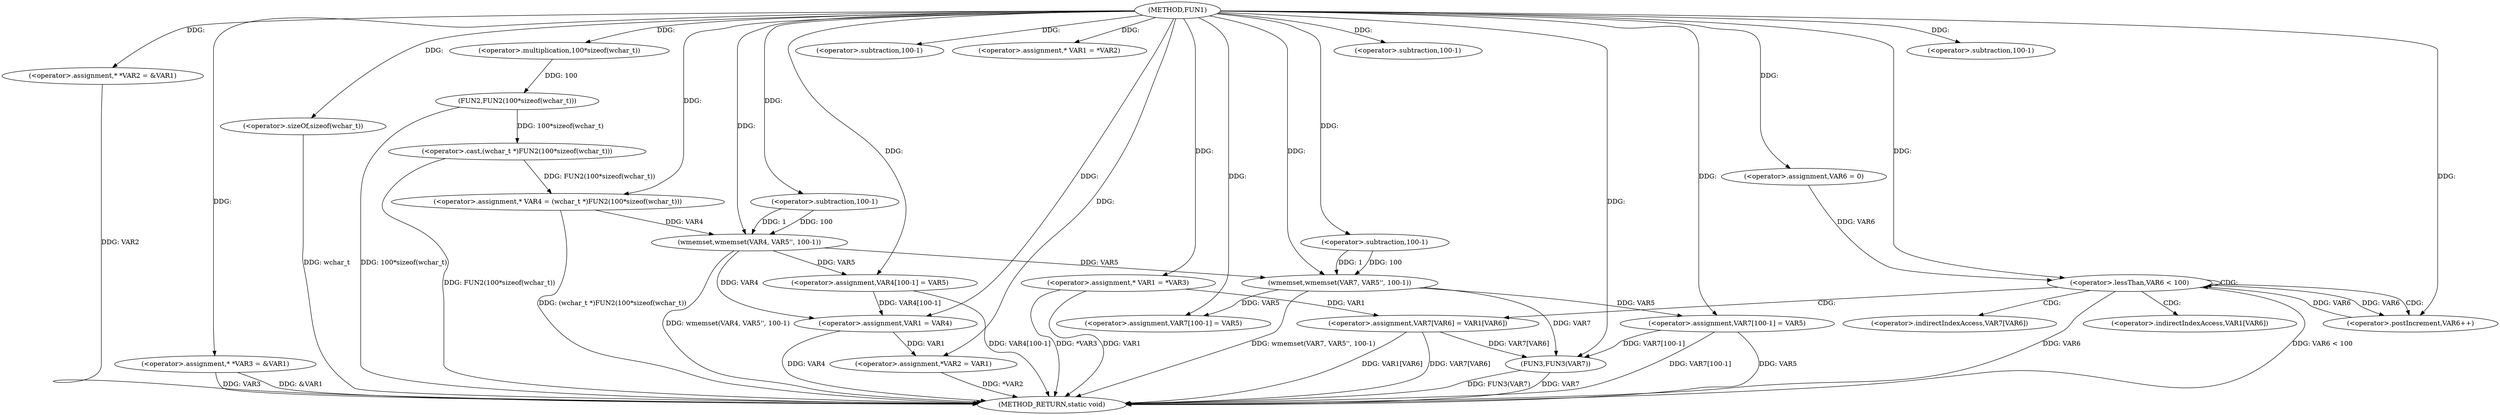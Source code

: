 digraph FUN1 {  
"1000100" [label = "(METHOD,FUN1)" ]
"1000197" [label = "(METHOD_RETURN,static void)" ]
"1000104" [label = "(<operator>.assignment,* *VAR2 = &VAR1)" ]
"1000109" [label = "(<operator>.assignment,* *VAR3 = &VAR1)" ]
"1000114" [label = "(<operator>.assignment,* VAR4 = (wchar_t *)FUN2(100*sizeof(wchar_t)))" ]
"1000116" [label = "(<operator>.cast,(wchar_t *)FUN2(100*sizeof(wchar_t)))" ]
"1000118" [label = "(FUN2,FUN2(100*sizeof(wchar_t)))" ]
"1000119" [label = "(<operator>.multiplication,100*sizeof(wchar_t))" ]
"1000121" [label = "(<operator>.sizeOf,sizeof(wchar_t))" ]
"1000123" [label = "(wmemset,wmemset(VAR4, VAR5'', 100-1))" ]
"1000126" [label = "(<operator>.subtraction,100-1)" ]
"1000129" [label = "(<operator>.assignment,VAR4[100-1] = VAR5)" ]
"1000132" [label = "(<operator>.subtraction,100-1)" ]
"1000138" [label = "(<operator>.assignment,* VAR1 = *VAR2)" ]
"1000142" [label = "(<operator>.assignment,VAR1 = VAR4)" ]
"1000145" [label = "(<operator>.assignment,*VAR2 = VAR1)" ]
"1000151" [label = "(<operator>.assignment,* VAR1 = *VAR3)" ]
"1000158" [label = "(wmemset,wmemset(VAR7, VAR5'', 100-1))" ]
"1000161" [label = "(<operator>.subtraction,100-1)" ]
"1000164" [label = "(<operator>.assignment,VAR7[100-1] = VAR5)" ]
"1000167" [label = "(<operator>.subtraction,100-1)" ]
"1000172" [label = "(<operator>.assignment,VAR6 = 0)" ]
"1000175" [label = "(<operator>.lessThan,VAR6 < 100)" ]
"1000178" [label = "(<operator>.postIncrement,VAR6++)" ]
"1000181" [label = "(<operator>.assignment,VAR7[VAR6] = VAR1[VAR6])" ]
"1000188" [label = "(<operator>.assignment,VAR7[100-1] = VAR5)" ]
"1000191" [label = "(<operator>.subtraction,100-1)" ]
"1000195" [label = "(FUN3,FUN3(VAR7))" ]
"1000182" [label = "(<operator>.indirectIndexAccess,VAR7[VAR6])" ]
"1000185" [label = "(<operator>.indirectIndexAccess,VAR1[VAR6])" ]
  "1000129" -> "1000197"  [ label = "DDG: VAR4[100-1]"] 
  "1000188" -> "1000197"  [ label = "DDG: VAR5"] 
  "1000181" -> "1000197"  [ label = "DDG: VAR1[VAR6]"] 
  "1000104" -> "1000197"  [ label = "DDG: VAR2"] 
  "1000123" -> "1000197"  [ label = "DDG: wmemset(VAR4, VAR5'', 100-1)"] 
  "1000175" -> "1000197"  [ label = "DDG: VAR6"] 
  "1000151" -> "1000197"  [ label = "DDG: *VAR3"] 
  "1000116" -> "1000197"  [ label = "DDG: FUN2(100*sizeof(wchar_t))"] 
  "1000109" -> "1000197"  [ label = "DDG: VAR3"] 
  "1000118" -> "1000197"  [ label = "DDG: 100*sizeof(wchar_t)"] 
  "1000181" -> "1000197"  [ label = "DDG: VAR7[VAR6]"] 
  "1000188" -> "1000197"  [ label = "DDG: VAR7[100-1]"] 
  "1000195" -> "1000197"  [ label = "DDG: FUN3(VAR7)"] 
  "1000151" -> "1000197"  [ label = "DDG: VAR1"] 
  "1000158" -> "1000197"  [ label = "DDG: wmemset(VAR7, VAR5'', 100-1)"] 
  "1000142" -> "1000197"  [ label = "DDG: VAR4"] 
  "1000121" -> "1000197"  [ label = "DDG: wchar_t"] 
  "1000195" -> "1000197"  [ label = "DDG: VAR7"] 
  "1000145" -> "1000197"  [ label = "DDG: *VAR2"] 
  "1000109" -> "1000197"  [ label = "DDG: &VAR1"] 
  "1000114" -> "1000197"  [ label = "DDG: (wchar_t *)FUN2(100*sizeof(wchar_t))"] 
  "1000175" -> "1000197"  [ label = "DDG: VAR6 < 100"] 
  "1000100" -> "1000104"  [ label = "DDG: "] 
  "1000100" -> "1000109"  [ label = "DDG: "] 
  "1000116" -> "1000114"  [ label = "DDG: FUN2(100*sizeof(wchar_t))"] 
  "1000100" -> "1000114"  [ label = "DDG: "] 
  "1000118" -> "1000116"  [ label = "DDG: 100*sizeof(wchar_t)"] 
  "1000119" -> "1000118"  [ label = "DDG: 100"] 
  "1000100" -> "1000119"  [ label = "DDG: "] 
  "1000100" -> "1000121"  [ label = "DDG: "] 
  "1000114" -> "1000123"  [ label = "DDG: VAR4"] 
  "1000100" -> "1000123"  [ label = "DDG: "] 
  "1000126" -> "1000123"  [ label = "DDG: 100"] 
  "1000126" -> "1000123"  [ label = "DDG: 1"] 
  "1000100" -> "1000126"  [ label = "DDG: "] 
  "1000123" -> "1000129"  [ label = "DDG: VAR5"] 
  "1000100" -> "1000129"  [ label = "DDG: "] 
  "1000100" -> "1000132"  [ label = "DDG: "] 
  "1000100" -> "1000138"  [ label = "DDG: "] 
  "1000129" -> "1000142"  [ label = "DDG: VAR4[100-1]"] 
  "1000123" -> "1000142"  [ label = "DDG: VAR4"] 
  "1000100" -> "1000142"  [ label = "DDG: "] 
  "1000142" -> "1000145"  [ label = "DDG: VAR1"] 
  "1000100" -> "1000145"  [ label = "DDG: "] 
  "1000100" -> "1000151"  [ label = "DDG: "] 
  "1000100" -> "1000158"  [ label = "DDG: "] 
  "1000123" -> "1000158"  [ label = "DDG: VAR5"] 
  "1000161" -> "1000158"  [ label = "DDG: 100"] 
  "1000161" -> "1000158"  [ label = "DDG: 1"] 
  "1000100" -> "1000161"  [ label = "DDG: "] 
  "1000158" -> "1000164"  [ label = "DDG: VAR5"] 
  "1000100" -> "1000164"  [ label = "DDG: "] 
  "1000100" -> "1000167"  [ label = "DDG: "] 
  "1000100" -> "1000172"  [ label = "DDG: "] 
  "1000178" -> "1000175"  [ label = "DDG: VAR6"] 
  "1000172" -> "1000175"  [ label = "DDG: VAR6"] 
  "1000100" -> "1000175"  [ label = "DDG: "] 
  "1000175" -> "1000178"  [ label = "DDG: VAR6"] 
  "1000100" -> "1000178"  [ label = "DDG: "] 
  "1000151" -> "1000181"  [ label = "DDG: VAR1"] 
  "1000100" -> "1000188"  [ label = "DDG: "] 
  "1000158" -> "1000188"  [ label = "DDG: VAR5"] 
  "1000100" -> "1000191"  [ label = "DDG: "] 
  "1000188" -> "1000195"  [ label = "DDG: VAR7[100-1]"] 
  "1000181" -> "1000195"  [ label = "DDG: VAR7[VAR6]"] 
  "1000158" -> "1000195"  [ label = "DDG: VAR7"] 
  "1000100" -> "1000195"  [ label = "DDG: "] 
  "1000175" -> "1000182"  [ label = "CDG: "] 
  "1000175" -> "1000178"  [ label = "CDG: "] 
  "1000175" -> "1000181"  [ label = "CDG: "] 
  "1000175" -> "1000175"  [ label = "CDG: "] 
  "1000175" -> "1000185"  [ label = "CDG: "] 
}
